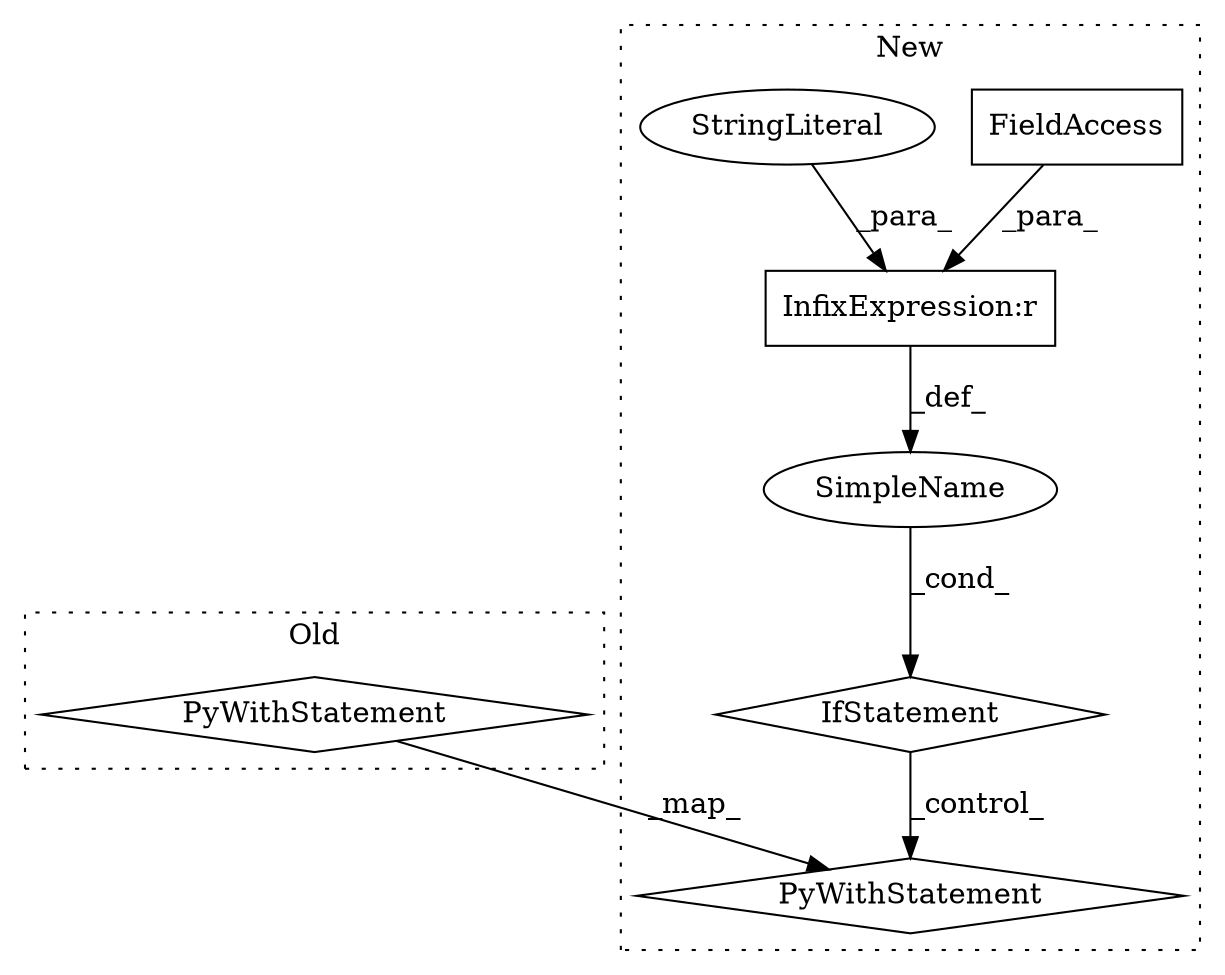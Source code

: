 digraph G {
subgraph cluster0 {
1 [label="PyWithStatement" a="104" s="1760,1808" l="10,2" shape="diamond"];
label = "Old";
style="dotted";
}
subgraph cluster1 {
2 [label="PyWithStatement" a="104" s="1799,1847" l="10,2" shape="diamond"];
3 [label="IfStatement" a="25" s="1723,1750" l="4,2" shape="diamond"];
4 [label="SimpleName" a="42" s="" l="" shape="ellipse"];
5 [label="InfixExpression:r" a="27" s="1740" l="4" shape="box"];
6 [label="FieldAccess" a="22" s="1727" l="13" shape="box"];
7 [label="StringLiteral" a="45" s="1744" l="6" shape="ellipse"];
label = "New";
style="dotted";
}
1 -> 2 [label="_map_"];
3 -> 2 [label="_control_"];
4 -> 3 [label="_cond_"];
5 -> 4 [label="_def_"];
6 -> 5 [label="_para_"];
7 -> 5 [label="_para_"];
}